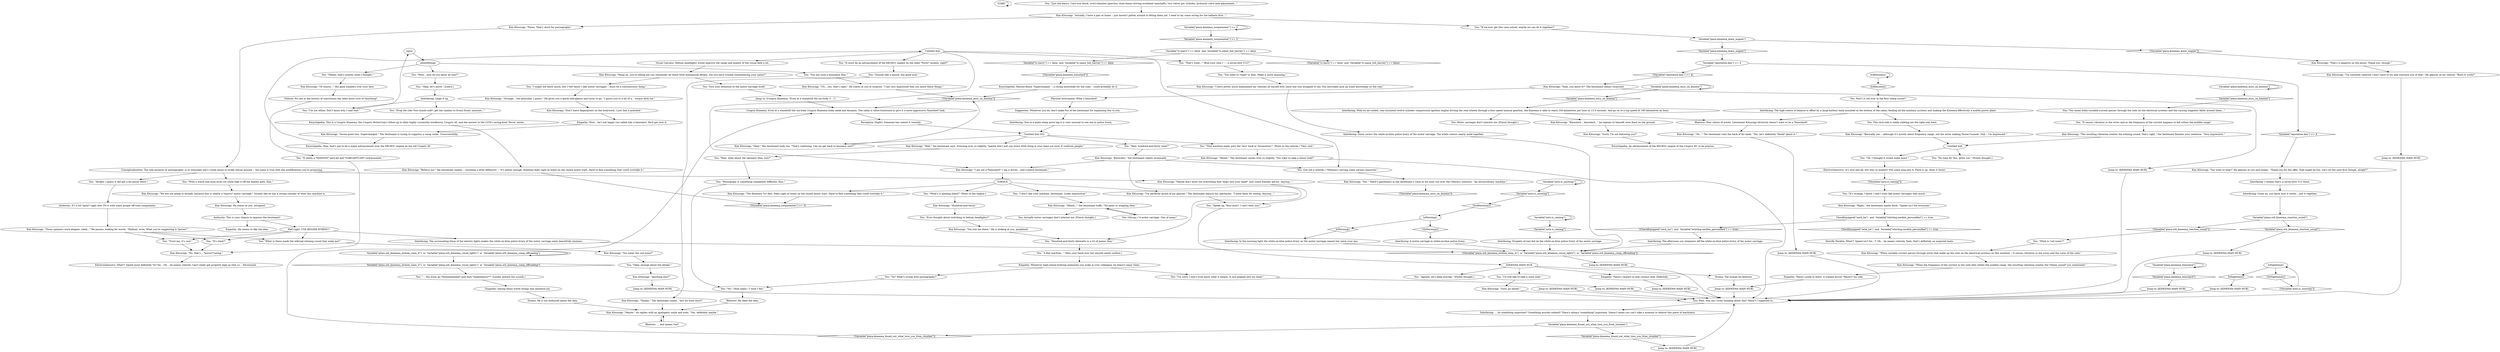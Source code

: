 # KINEEMA ORB / torque talk
# Kim has a sweet ride, the Coupris Kineema - the sports version of the Coupris 40 police motor-carriage. You should definitely talk about it.
# ==================================================
digraph G {
	  0 [label="START"];
	  1 [label="input"];
	  2 [label="Kim Kitsuragi: \"Well,\" the lieutenant says, frowning ever so slightly, \"maybe don't just say every little thing in your head out loud. It confuses people.\""];
	  3 [label="You: (Shrug.) \"A motor carriage. One of many.\""];
	  4 [label="You: \"I'd still like to take a close look.\""];
	  5 [label="You: \"What in there made the infernal whining sound that woke me?\""];
	  6 [label="You: \"It needs a *MASSIVE* aero-kit and *GARGANTUAN* roof-mounted...\""];
	  7 [label="Jump to: [KINEEMA MAIN HUB]"];
	  8 [label="You: \"Just the basics. Cast-iron block, swirl-chamber-injection, dual-chains driving overhead camshafts, two valves per cylinder, hydraulic valve lash adjustment...\""];
	  9 [label="Variable[\"plaza.kineema_ency_on_kinema\"]"];
	  10 [label="Variable[\"plaza.kineema_ency_on_kinema\"]", shape=diamond];
	  11 [label="!(Variable[\"plaza.kineema_ency_on_kinema\"])", shape=diamond];
	  12 [label="Electrochemistry: It's nice and all, but why so modest? Put some zing into it. Flare it up. Slam it down!"];
	  13 [label="Kim Kitsuragi: \"Believe me,\" the lieutenant replies -- sounding a little defensive -- \"it's plenty enough. Kineema feels right at home on the raised motor tract. Hard to find something that could overtake it.\""];
	  14 [label="Variable[\"plaza.kineema_ency_on_kinema\"]"];
	  15 [label="Variable[\"plaza.kineema_ency_on_kinema\"]", shape=diamond];
	  16 [label="!(Variable[\"plaza.kineema_ency_on_kinema\"])", shape=diamond];
	  17 [label="Jump to: [KINEEMA MAIN HUB]"];
	  18 [label="Kim Kitsuragi: \"Don't leave fingerprints on the bodywork, I just had it polished.\""];
	  19 [label="Empathy: He seems to like the idea."];
	  20 [label="You: \"It causes vibration in the wires and as the frequency of the current happens to fall within the audible range\""];
	  21 [label="Kim Kitsuragi: He stares at you, intrigued."];
	  22 [label="Jump to: [KINEEMA MAIN HUB]"];
	  23 [label="Encyclopedia: This is a Coupris Kineema, the Coupris MotorCorp's follow-up to their highly successful workhorse, Coupris 40, and the answer to the LUM's racing-bred 'Fevre' series."];
	  24 [label="Kim Kitsuragi: \"No, that's... *porno*-tuning.\""];
	  25 [label="Kim Kitsuragi: \"Porno. That's short for pornography.\""];
	  26 [label="You: \"Sounds like a hassle, but good luck.\""];
	  27 [label="Kim Kitsuragi: \"Yeah, you know it?\" The lieutenant seems surprised."];
	  28 [label="Kim Kitsuragi: \"Oh...\" The lieutenant rubs the back of his head. \"Yes, let's definitely *think* about it.\""];
	  29 [label="Kim Kitsuragi: \"Binoclard... binoclard...\" he repeats to himself, eyes fixed on the ground."];
	  30 [label="You: Won't it roll over in the first sharp corner?"];
	  31 [label="Interfacing: The afternoon sun shimmers off the white-on-blue police livery of the motor carriage."];
	  32 [label="Electrochemistry: What?! Speed most definitely *is* for... Oh... he means velocity. Can't really get properly high on that so... Nevermind."];
	  33 [label="Half Light: USE BIGGER WORDS!!!"];
	  34 [label="You: \"... the wires go *bweeeeeeeeee* and then *neeeeeeeow*?\" (Loudly imitate the sounds.)"];
	  35 [label="TORQUE"];
	  36 [label="Rhetoric: Poor choice of words. Lieutenant Kitsuragi obviously doesn't want to be a *binoclard*."];
	  37 [label="You: Turn your attention to the motor carriage itself."];
	  38 [label="You: \"It's strange, I know. I don't even like motor carriages that much.\""];
	  39 [label="Variable[\"auto.is_snowing\"]"];
	  40 [label="Variable[\"auto.is_snowing\"]", shape=diamond];
	  41 [label="!(Variable[\"auto.is_snowing\"])", shape=diamond];
	  42 [label="IsAfternoon()"];
	  43 [label="IsAfternoon()", shape=diamond];
	  44 [label="!(IsAfternoon())", shape=diamond];
	  45 [label="Interfacing: Snow covers the white-on-blue police livery of the motor carriage. The white colours nearly meld together."];
	  46 [label="Empathy: There's pride in there. A trained driver, *knows* his ride."];
	  47 [label="Physical Instrument: What a binoclard!"];
	  48 [label="You: \"No.\" (Nod sadly.) \"I wish I did.\""];
	  49 [label="Kim Kitsuragi: \"That's a negative on the porno. Thank you, though.\""];
	  50 [label="Kim Kitsuragi: \"Maybe,\" he replies with an apologetic smile and nods. \"Yes, definitely maybe.\""];
	  51 [label="Jump to: [KINEEMA MAIN HUB]"];
	  52 [label="Kim Kitsuragi: \"Maybe don't blurt out everything that *pops into your head*. Just some friendly advice. Anyway...\""];
	  53 [label="You: \"Pornograpy is something completely different, Kim.\""];
	  54 [label="Kim Kitsuragi: \"Those spinners were elegant, sleek...\" He pauses, looking for words. \"Radiant, even. What you're suggesting is *porno*.\""];
	  55 [label="Variable[\"plaza.orb_kineema_elchem_slam_it\"]  or  Variable[\"plaza.orb_kineema_viscal_lights\"]  or  Variable[\"plaza.orb_kineema_comp_offroading\"]"];
	  56 [label="Variable[\"plaza.orb_kineema_elchem_slam_it\"]  or  Variable[\"plaza.orb_kineema_viscal_lights\"]  or  Variable[\"plaza.orb_kineema_comp_offroading\"]", shape=diamond];
	  57 [label="!(Variable[\"plaza.orb_kineema_elchem_slam_it\"]  or  Variable[\"plaza.orb_kineema_viscal_lights\"]  or  Variable[\"plaza.orb_kineema_comp_offroading\"])", shape=diamond];
	  58 [label="Untitled hub"];
	  59 [label="Empathy: There's respect in that curious look. Definitely."];
	  60 [label="You: \"What's it packing there?\" (Point to the engine.)"];
	  61 [label="You: \"With a winch and mud tyres we could take it off the beaten path, Kim.\""];
	  62 [label="You: \"So? What's wrong with pornography?\""];
	  63 [label="You: \"Speak up, *four-eyes*, I can't hear you!\""];
	  64 [label="Jump to: [KINEEMA MAIN HUB]"];
	  65 [label="You: \"You mean when variable current passes through the coils on the electrical systems and the varying magnetic fields around them...\""];
	  66 [label="Encyclopedia: An advancement of the KR18GU engine of the Coupris 40, to be precise."];
	  67 [label="Interfacing: Lingo it up."];
	  68 [label="Variable[\"plaza.kineema_torquemeter\"] >= 3"];
	  69 [label="Variable[\"plaza.kineema_torquemeter\"] >= 3", shape=diamond];
	  70 [label="!(Variable[\"plaza.kineema_torquemeter\"] >= 3)", shape=diamond];
	  71 [label="Encyclopedia: Harmel-Rioux 'Supersonique' -- a racing motorbike for the road -- could probably do it."];
	  72 [label="Kim Kitsuragi: \"Yes.\" There's gentleness in the lieutenant's voice as his eyes run over the vehicle's contours. \"An extraordinary machine.\""];
	  73 [label="Kim Kitsuragi: \"You lost me there.\" He is looking at you, perplexed."];
	  74 [label="Kim Kitsuragi: \"Actually, I have a pair at home -- just haven't gotten around to fitting them yet. I need to lay some wiring for the ballasts first...\""];
	  75 [label="Kim Kitsuragi: \"Uh... yes, that's right.\" He stares at you in surprise. \"I am very impressed that you know these things.\""];
	  76 [label="Kim Kitsuragi: \"I am not a *binoclard*, I am a driver... and a police lieutenant.\""];
	  77 [label="You: \"Oh, I thought it would make more.\""];
	  78 [label="You: Wait, why am I even thinking about this? Wasn't I supposed to..."];
	  79 [label="KINEEMA MAIN HUB"];
	  80 [label="Kim Kitsuragi: \"I'm perfectly proud of my glasses.\" The lieutenant adjusts his spectacles. \"I need them for seeing. Anyway...\""];
	  81 [label="You: \"Okay, enough about the details.\""];
	  82 [label="Interfacing: Come on, you know how it works... put it together."];
	  83 [label="Encyclopedia: Man, that's got to be a major advancement over the KR18GU engine on the old Coupris 40."];
	  84 [label="Empathy: Saying these words brings him immense joy."];
	  85 [label="Kim Kitsuragi: \"Basically, yes -- although it's mostly about frequency range, not the wires making *bwee-*sounds. Still -- I'm impressed.\""];
	  86 [label="Interfacing: Due to a quite steep price tag it is very unusual to see one in police livery."];
	  87 [label="ahubofthings"];
	  88 [label="Variable[\"auto.is_raining\"]"];
	  89 [label="Variable[\"auto.is_raining\"]", shape=diamond];
	  90 [label="!(Variable[\"auto.is_raining\"])", shape=diamond];
	  91 [label="Visual Calculus: Helium headlights would improve the range and quality of the visual field a lot."];
	  92 [label="You: \"Wait, hundred-and-thirty what?\""];
	  93 [label="You: Actually motor carriages don't interest me. [Finish thought.]"];
	  94 [label="You: \"Agreed, let's keep moving.\" [Finish thought.]"];
	  95 [label="You: \"Okay, let's move.\" [Leave.]"];
	  96 [label="Kim Kitsuragi: \"I have pretty much maintained my vehicles by myself ever since one was assigned to me. You inevitably pick up some knowledge on the way.\""];
	  97 [label="Kim Kitsuragi: \"Sorry, I'm not following you?\""];
	  98 [label="Empathy: Whatever high-school bullying memories you woke in your colleague, he doesn't enjoy them."];
	  99 [label="Variable[\"plaza.kineema_binoclard\"]"];
	  100 [label="Variable[\"plaza.kineema_binoclard\"]", shape=diamond];
	  101 [label="!(Variable[\"plaza.kineema_binoclard\"])", shape=diamond];
	  102 [label="Kim Kitsuragi: \"Hang on, you're telling me you remember all these little mechanical details, but you have trouble remembering your name?\""];
	  103 [label="Authority: It's a bit *girly* right now. Fit it with some proper off-road components."];
	  104 [label="Kim Kitsuragi: \"I'm sincerely relieved I don't have to try and convince you of that.\" He glances at his vehicle. \"Back to work?\""];
	  105 [label="Volition: No one in the history of convictions has been more sure of *anything*."];
	  106 [label="Drama: The human lie-detector."];
	  107 [label="You: \"A fine machine...\" (Run your hand over the smooth metal surface.)"];
	  108 [label="Kim Kitsuragi: \"The Kineema *is* fast. Feels right at home on the raised motor tract. Hard to find something that could overtake it.\""];
	  109 [label="You: \"Ever thought about switching to helium headlights?\""];
	  110 [label="Interfacing: I reckon that's a seven-litre V12 there."];
	  111 [label="Rhetoric: He liked the idea."];
	  112 [label="Kim Kitsuragi: \"Okay.\" The lieutenant nods too. \"That's confusing. Can we get back to business now?\""];
	  113 [label="You: \"I don't like your machine, lieutenant. Looks impractical.\""];
	  114 [label="You: \"You need to *slam* it, Kim. Make it more imposing.\""];
	  115 [label="Kim Kitsuragi: \"Seven-point-two. Supercharged.\" The lieutenant is trying to suppress a smug smile. Unsuccessfully."];
	  116 [label="Jump to: [KINEEMA MAIN HUB]"];
	  117 [label="Interfacing: The surrounding blaze of the electric lights makes the white-on-blue police livery of the motor carriage seem beautifully ominous."];
	  118 [label="You: \"Wait, what about the spinners then, huh?\""];
	  119 [label="Jump to: [KINEEMA MAIN HUB]"];
	  120 [label="Jump to: [KINEEMA MAIN HUB]"];
	  121 [label="Drama: He is not enthused about the idea."];
	  122 [label="Jump to: [KINEEMA MAIN HUB]"];
	  123 [label="Kim Kitsuragi: \"We are not going to though, because this is clearly a *sports* motor carriage.\" Sounds like he has a strong concept of what this machine is."];
	  124 [label="You: (Let out a whistle.) \"Momma's serving some serious macaroni.\""];
	  125 [label="Variable[\"plaza.kineema_knew_engine\"]"];
	  126 [label="Variable[\"plaza.kineema_knew_engine\"]", shape=diamond];
	  127 [label="!(Variable[\"plaza.kineema_knew_engine\"])", shape=diamond];
	  128 [label="Jump to: [Coupris Kineema: \"Even at a standstill the uni-body C...\"]"];
	  129 [label="Jump to: [KINEEMA MAIN HUB]"];
	  130 [label="Rhetoric: ... and means *no*."];
	  131 [label="Conceptualization: The sole purpose of 'pornography' is to stimulate one's visual sense to evoke sexual arousal -- the same is true with the modifications you're proposing."];
	  132 [label="You: \"Trust me, it's cool.\""];
	  133 [label="Suggestion: Whatever you do, don't make fun of the lieutenant for explaining this to you."];
	  134 [label="Kim Kitsuragi: \"When the frequency of the current in the coils falls within the audible range  the resulting vibration creates the *whiny sound* you mentioned.\""];
	  135 [label="You: \"Drop the ride *two hundo mill*, get the camber to frosty-frosty minuses...\""];
	  136 [label="Kim Kitsuragi: \"Anything else?\""];
	  137 [label="You: \"What is 'coil noise'?\""];
	  138 [label="Untitled hub"];
	  139 [label="Variable[\"reputation.kim\"] >= 4"];
	  140 [label="Variable[\"reputation.kim\"] >= 4", shape=diamond];
	  141 [label="!(Variable[\"reputation.kim\"] >= 4)", shape=diamond];
	  142 [label="Jump to: [KINEEMA MAIN HUB]"];
	  143 [label="Authority: This is your chance to impress the lieutenant!"];
	  144 [label="Interfacing: ... do something important? Something murder-related? There's always *something* important. Doesn't mean you can't take a moment to admire this piece of machinery."];
	  145 [label="Coupris Kineema: Even at a standstill the uni-body Coupris Kineema looks sleek and dynamic. The cabin is tilted frontward to give it a more aggressive *hunched* look."];
	  146 [label="Kim Kitsuragi: \"When variable current passes through wires that make up the coils on the electrical systems on this machine -- it causes vibration in the wires and the cores of the coils.\""];
	  147 [label="You: \"Hundred-and-thirty kilowatts is a lot of power, Kim.\""];
	  148 [label="You: \"It must be an advancement of the KR18GU engine on the older *Forty* models, right?\""];
	  149 [label="You: \"I'm sorry. I don't even know what it means. It just popped into my head.\""];
	  150 [label="IsMorning()"];
	  151 [label="IsMorning()", shape=diamond];
	  152 [label="!(IsMorning())", shape=diamond];
	  153 [label="Empathy: Wow... he's not happy you called him a binoclard. He'll get over it."];
	  154 [label="You: \"I might not know much, but I *do* know I like motor carriages -- must be a subconscious thing.\""];
	  155 [label="You: \"I'm not either. Don't know why I said that.\""];
	  156 [label="You: \"That machine really puts the 'loco' back in 'locomotion'!\" (Point to the vehicle.) \"Very cool.\""];
	  157 [label="You: \"Wow... how do you know all that?\""];
	  158 [label="You: This tech-talk is really rubbing me the right way here."];
	  159 [label="Perception (Sight): Someone has waxed it recently."];
	  160 [label="Jump to: [KINEEMA MAIN HUB]"];
	  161 [label="Variable[\"tc.harry\"] == false  and  Variable[\"tc.name_full_harrier\"] == false"];
	  162 [label="Variable[\"tc.harry\"] == false  and  Variable[\"tc.name_full_harrier\"] == false", shape=diamond];
	  163 [label="!(Variable[\"tc.harry\"] == false  and  Variable[\"tc.name_full_harrier\"] == false)", shape=diamond];
	  164 [label="Kim Kitsuragi: \"You want to help?\" He glances at you and smiles. \"Thank you for the offer. That might be fun. Let's do the case first though, alright?\""];
	  165 [label="Kim Kitsuragi: \"Right,\" the lieutenant marks dryly. \"Speed isn't for everyone.\""];
	  166 [label="You: \"Alright, I guess it did get a bit porny there.\""];
	  167 [label="You: Motor carriages don't interest me. [Finish thought.]"];
	  168 [label="Interfacing: With its air-cooled, rear-mounted twelve cylinder compression ignition engine driving the rear wheels through a four-speed manual gearbox, the Kineema is able to reach 100 kilometres per hour in 13.5 seconds. And go on to a top speed of 180 kilometres an hour."];
	  169 [label="Interfacing: The high centre of balance is offset by a large battery bank mounted at the bottom of the cabin, feeding all the auxiliary systems and making the Kineema effectively a mobile power plant."];
	  170 [label="Kim Kitsuragi: \"You mean the coil noise?\""];
	  171 [label="IsNighttime()"];
	  172 [label="IsNighttime()", shape=diamond];
	  173 [label="!(IsNighttime())", shape=diamond];
	  174 [label="Interfacing: Droplets of rain fall on the white-on-blue police livery of the motor carriage."];
	  175 [label="Horrific Necktie: What?! Speed isn't for...?! Oh... he means velocity. Yeah, that's definitely an acquired taste."];
	  176 [label="Kim Kitsuragi: \"Sure, go ahead.\""];
	  177 [label="Kim Kitsuragi: \"Mhmh.\" The lieutenant smiles ever so slightly. \"You want to take a closer look?\""];
	  178 [label="Kim Kitsuragi: \"The resulting vibration creates the whining sound, that's right,\" the lieutenant finishes your sentence. \"Very impressive.\""];
	  179 [label="CheckEquipped(\"neck_tie\")  and  Variable[\"whirling.necktie_personified\"] == true"];
	  180 [label="CheckEquipped(\"neck_tie\")  and  Variable[\"whirling.necktie_personified\"] == true", shape=diamond];
	  181 [label="!(CheckEquipped(\"neck_tie\")  and  Variable[\"whirling.necktie_personified\"] == true)", shape=diamond];
	  182 [label="Untitled hub (02)"];
	  183 [label="You: \"You are such a binoclard, Kim.\""];
	  184 [label="Kim Kitsuragi: \"Of course...\" His gaze wanders over your face."];
	  185 [label="Jump to: [KINEEMA MAIN HUB]"];
	  186 [label="You: \"That's what...\" (Rub your chin.) \"... a seven-litre V12?\""];
	  187 [label="You: \"If we ever get this case solved, maybe we can do it together?\""];
	  188 [label="Kim Kitsuragi: \"Thanks.\" The lieutenant smiles. \"Are we done here?\""];
	  189 [label="Interfacing: In the morning light the white-on-blue police livery on the motor carriage cannot but catch your eye."];
	  190 [label="Interfacing: A motor carriage in white-on-blue police livery."];
	  191 [label="Variable[\"plaza.orb_kineema_reaction_sound\"]"];
	  192 [label="Variable[\"plaza.orb_kineema_reaction_sound\"]", shape=diamond];
	  193 [label="!(Variable[\"plaza.orb_kineema_reaction_sound\"])", shape=diamond];
	  194 [label="You: \"It's what?\""];
	  195 [label="Kim Kitsuragi: \"Kilowatts,\" the lieutenant replies laconically."];
	  196 [label="You: \"No time for this, gotta run.\" [Finish thought.]"];
	  197 [label="Kim Kitsuragi: \"Mhmh...\" the lieutenant huffs. \"No point in stopping then.\""];
	  198 [label="You: \"Mhmh, that's exactly what I thought.\""];
	  199 [label="Kim Kitsuragi: \"Hundred-and-thirty.\""];
	  200 [label="Kim Kitsuragi: \"Strange... but plausible, I guess.\" He gives you a quick side-glance and turns to go. \"I guess you're a bit of a... torque dork too.\""];
	  201 [label="Variable[\"plaza.kineema_found_out_what_tore_you_from_slumber\"]"];
	  202 [label="Variable[\"plaza.kineema_found_out_what_tore_you_from_slumber\"]", shape=diamond];
	  203 [label="!(Variable[\"plaza.kineema_found_out_what_tore_you_from_slumber\"])", shape=diamond];
	  0 -> 0
	  1 -> 87
	  2 -> 118
	  3 -> 197
	  4 -> 176
	  5 -> 170
	  6 -> 24
	  7 -> 78
	  8 -> 74
	  9 -> 9
	  9 -> 10
	  10 -> 65
	  12 -> 90
	  13 -> 70
	  14 -> 14
	  14 -> 15
	  15 -> 168
	  16 -> 145
	  17 -> 78
	  18 -> 153
	  20 -> 178
	  21 -> 143
	  22 -> 78
	  23 -> 13
	  24 -> 32
	  25 -> 131
	  26 -> 188
	  27 -> 47
	  27 -> 7
	  28 -> 120
	  29 -> 97
	  30 -> 169
	  31 -> 57
	  33 -> 194
	  33 -> 5
	  33 -> 132
	  33 -> 117
	  34 -> 84
	  35 -> 80
	  35 -> 113
	  35 -> 108
	  35 -> 60
	  36 -> 28
	  37 -> 128
	  38 -> 165
	  39 -> 40
	  39 -> 39
	  40 -> 44
	  41 -> 171
	  42 -> 42
	  42 -> 43
	  43 -> 30
	  44 -> 150
	  45 -> 57
	  46 -> 185
	  47 -> 133
	  48 -> 111
	  49 -> 104
	  50 -> 130
	  51 -> 78
	  52 -> 63
	  53 -> 48
	  54 -> 194
	  54 -> 132
	  54 -> 5
	  55 -> 56
	  55 -> 55
	  56 -> 34
	  57 -> 142
	  58 -> 196
	  58 -> 77
	  59 -> 160
	  60 -> 199
	  61 -> 123
	  62 -> 48
	  63 -> 79
	  64 -> 78
	  65 -> 20
	  67 -> 155
	  67 -> 135
	  68 -> 68
	  68 -> 69
	  69 -> 161
	  71 -> 16
	  72 -> 11
	  73 -> 147
	  74 -> 25
	  74 -> 187
	  75 -> 16
	  76 -> 35
	  77 -> 12
	  78 -> 144
	  79 -> 106
	  79 -> 59
	  79 -> 4
	  79 -> 94
	  80 -> 63
	  81 -> 136
	  82 -> 191
	  83 -> 138
	  84 -> 121
	  85 -> 58
	  86 -> 182
	  87 -> 157
	  87 -> 198
	  87 -> 183
	  88 -> 88
	  88 -> 89
	  89 -> 174
	  90 -> 38
	  91 -> 102
	  92 -> 195
	  95 -> 67
	  96 -> 45
	  97 -> 66
	  98 -> 149
	  98 -> 62
	  99 -> 99
	  99 -> 100
	  100 -> 17
	  101 -> 71
	  102 -> 154
	  102 -> 37
	  103 -> 54
	  104 -> 119
	  105 -> 6
	  106 -> 185
	  107 -> 98
	  108 -> 70
	  109 -> 73
	  110 -> 82
	  111 -> 50
	  112 -> 16
	  113 -> 197
	  114 -> 96
	  115 -> 83
	  116 -> 78
	  117 -> 57
	  118 -> 53
	  119 -> 78
	  120 -> 78
	  121 -> 50
	  122 -> 78
	  123 -> 21
	  124 -> 72
	  125 -> 126
	  125 -> 127
	  126 -> 139
	  127 -> 49
	  128 -> 145
	  129 -> 78
	  130 -> 50
	  131 -> 52
	  131 -> 61
	  131 -> 166
	  132 -> 24
	  133 -> 86
	  134 -> 46
	  135 -> 23
	  136 -> 129
	  137 -> 146
	  138 -> 76
	  138 -> 148
	  138 -> 186
	  138 -> 91
	  138 -> 124
	  139 -> 140
	  139 -> 141
	  140 -> 164
	  141 -> 27
	  142 -> 78
	  143 -> 33
	  143 -> 19
	  144 -> 201
	  145 -> 159
	  146 -> 134
	  147 -> 107
	  148 -> 26
	  149 -> 51
	  150 -> 152
	  150 -> 151
	  151 -> 189
	  152 -> 190
	  153 -> 115
	  154 -> 200
	  155 -> 1
	  156 -> 177
	  157 -> 95
	  158 -> 85
	  159 -> 182
	  160 -> 78
	  161 -> 162
	  161 -> 163
	  162 -> 101
	  164 -> 110
	  165 -> 179
	  166 -> 103
	  168 -> 36
	  168 -> 29
	  168 -> 167
	  169 -> 36
	  169 -> 158
	  170 -> 81
	  171 -> 172
	  171 -> 173
	  172 -> 116
	  173 -> 41
	  174 -> 57
	  176 -> 78
	  177 -> 78
	  178 -> 58
	  179 -> 180
	  179 -> 181
	  180 -> 175
	  181 -> 31
	  182 -> 112
	  182 -> 2
	  182 -> 156
	  182 -> 92
	  183 -> 75
	  184 -> 105
	  185 -> 78
	  186 -> 114
	  187 -> 125
	  188 -> 50
	  189 -> 57
	  190 -> 57
	  191 -> 192
	  191 -> 193
	  192 -> 64
	  193 -> 137
	  194 -> 24
	  195 -> 147
	  195 -> 124
	  195 -> 76
	  197 -> 3
	  197 -> 93
	  198 -> 184
	  199 -> 109
	  200 -> 18
	  201 -> 202
	  201 -> 203
	  202 -> 22
	  203 -> 145
}

